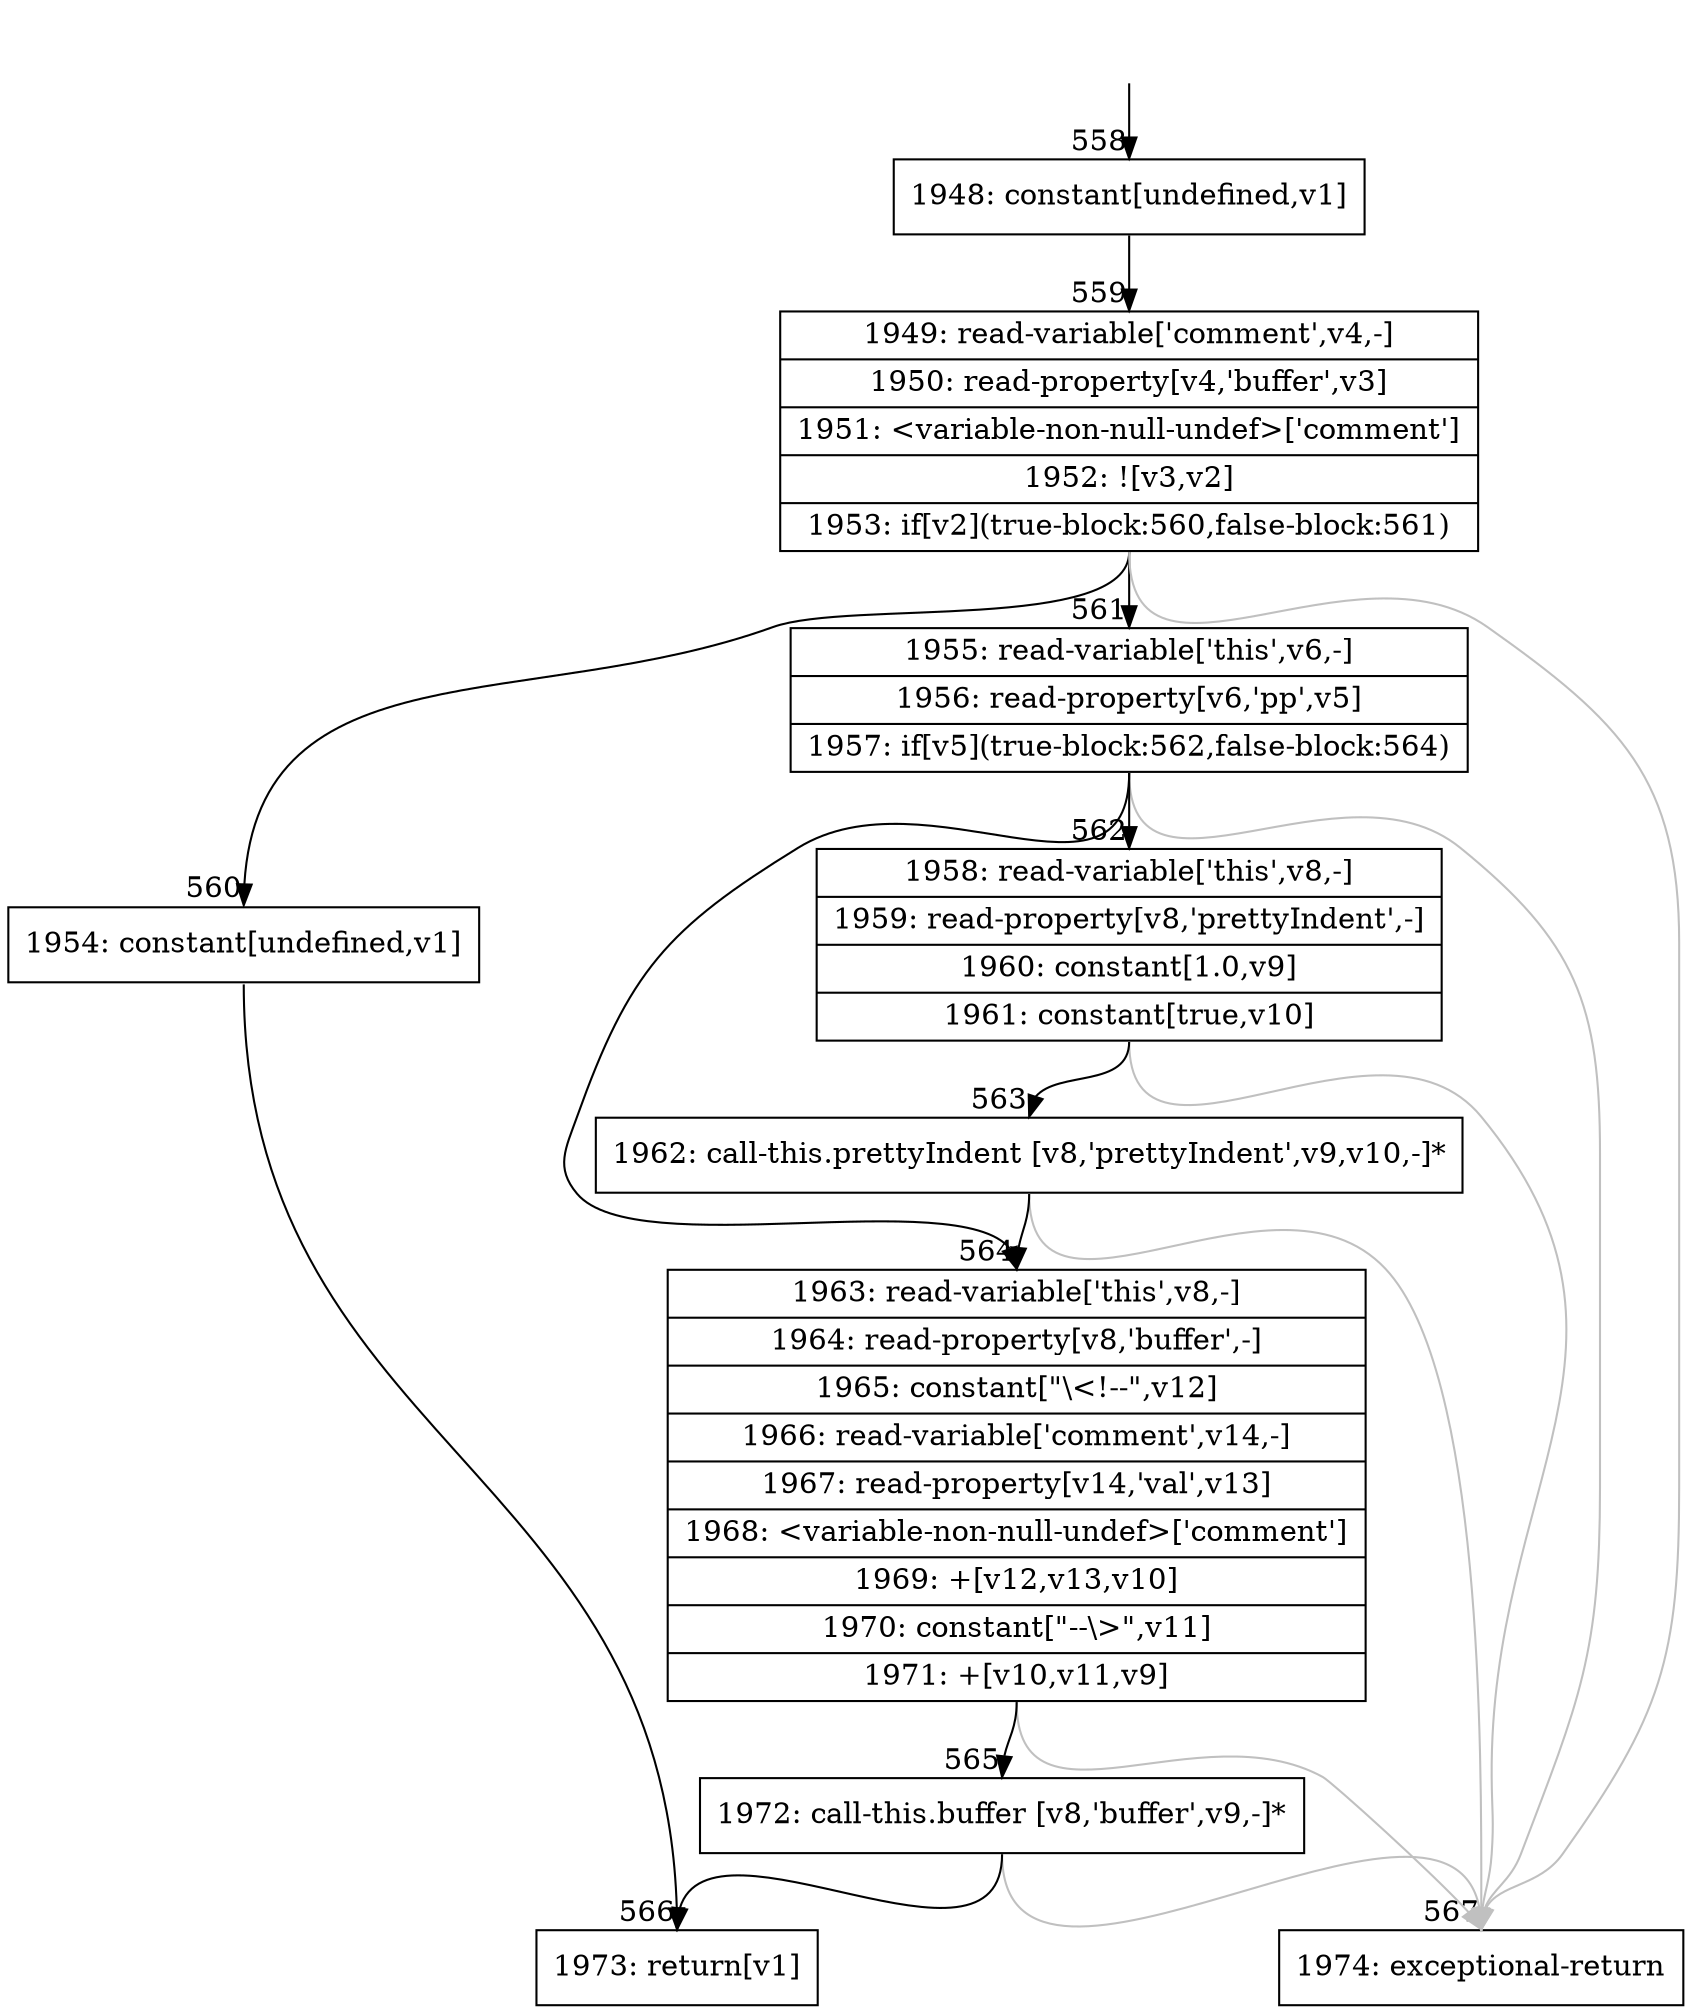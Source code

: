 digraph {
rankdir="TD"
BB_entry31[shape=none,label=""];
BB_entry31 -> BB558 [tailport=s, headport=n, headlabel="    558"]
BB558 [shape=record label="{1948: constant[undefined,v1]}" ] 
BB558 -> BB559 [tailport=s, headport=n, headlabel="      559"]
BB559 [shape=record label="{1949: read-variable['comment',v4,-]|1950: read-property[v4,'buffer',v3]|1951: \<variable-non-null-undef\>['comment']|1952: ![v3,v2]|1953: if[v2](true-block:560,false-block:561)}" ] 
BB559 -> BB560 [tailport=s, headport=n, headlabel="      560"]
BB559 -> BB561 [tailport=s, headport=n, headlabel="      561"]
BB559 -> BB567 [tailport=s, headport=n, color=gray, headlabel="      567"]
BB560 [shape=record label="{1954: constant[undefined,v1]}" ] 
BB560 -> BB566 [tailport=s, headport=n, headlabel="      566"]
BB561 [shape=record label="{1955: read-variable['this',v6,-]|1956: read-property[v6,'pp',v5]|1957: if[v5](true-block:562,false-block:564)}" ] 
BB561 -> BB562 [tailport=s, headport=n, headlabel="      562"]
BB561 -> BB564 [tailport=s, headport=n, headlabel="      564"]
BB561 -> BB567 [tailport=s, headport=n, color=gray]
BB562 [shape=record label="{1958: read-variable['this',v8,-]|1959: read-property[v8,'prettyIndent',-]|1960: constant[1.0,v9]|1961: constant[true,v10]}" ] 
BB562 -> BB563 [tailport=s, headport=n, headlabel="      563"]
BB562 -> BB567 [tailport=s, headport=n, color=gray]
BB563 [shape=record label="{1962: call-this.prettyIndent [v8,'prettyIndent',v9,v10,-]*}" ] 
BB563 -> BB564 [tailport=s, headport=n]
BB563 -> BB567 [tailport=s, headport=n, color=gray]
BB564 [shape=record label="{1963: read-variable['this',v8,-]|1964: read-property[v8,'buffer',-]|1965: constant[\"\\\<!--\",v12]|1966: read-variable['comment',v14,-]|1967: read-property[v14,'val',v13]|1968: \<variable-non-null-undef\>['comment']|1969: +[v12,v13,v10]|1970: constant[\"--\\\>\",v11]|1971: +[v10,v11,v9]}" ] 
BB564 -> BB565 [tailport=s, headport=n, headlabel="      565"]
BB564 -> BB567 [tailport=s, headport=n, color=gray]
BB565 [shape=record label="{1972: call-this.buffer [v8,'buffer',v9,-]*}" ] 
BB565 -> BB566 [tailport=s, headport=n]
BB565 -> BB567 [tailport=s, headport=n, color=gray]
BB566 [shape=record label="{1973: return[v1]}" ] 
BB567 [shape=record label="{1974: exceptional-return}" ] 
//#$~ 535
}
